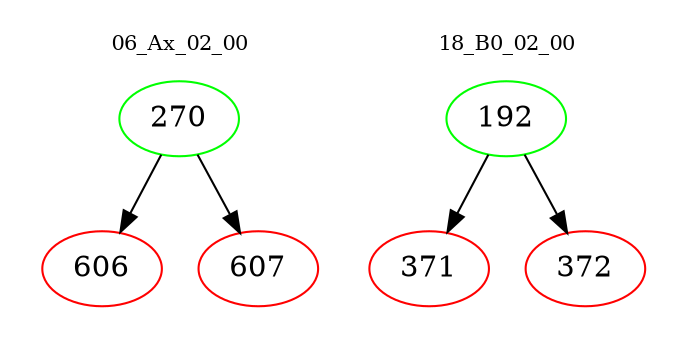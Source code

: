 digraph{
subgraph cluster_0 {
color = white
label = "06_Ax_02_00";
fontsize=10;
T0_270 [label="270", color="green"]
T0_270 -> T0_606 [color="black"]
T0_606 [label="606", color="red"]
T0_270 -> T0_607 [color="black"]
T0_607 [label="607", color="red"]
}
subgraph cluster_1 {
color = white
label = "18_B0_02_00";
fontsize=10;
T1_192 [label="192", color="green"]
T1_192 -> T1_371 [color="black"]
T1_371 [label="371", color="red"]
T1_192 -> T1_372 [color="black"]
T1_372 [label="372", color="red"]
}
}
